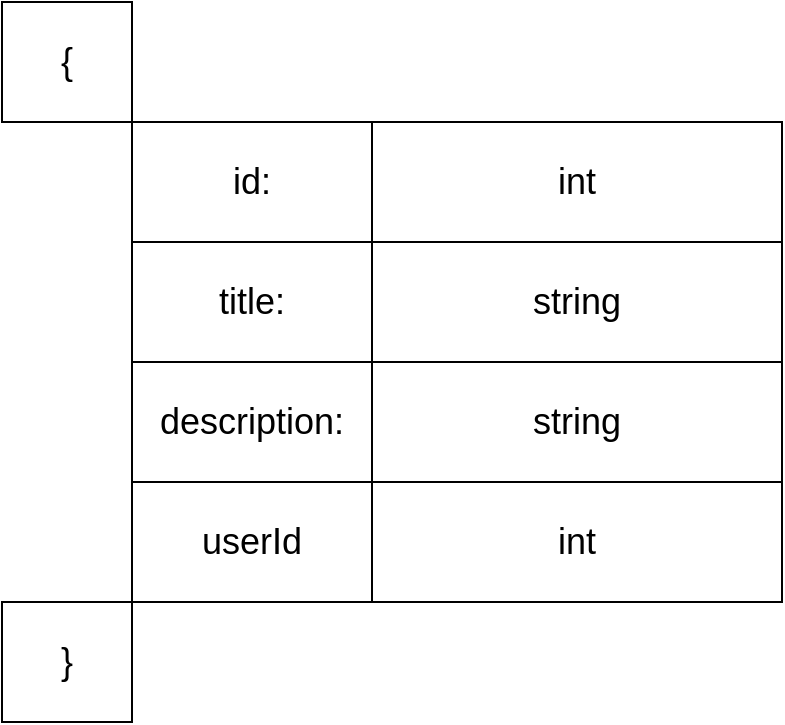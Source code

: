 <mxfile version="20.2.2" type="device"><diagram id="Dxq35WzMwUsP6IHKN92B" name="Page-1"><mxGraphModel dx="1117" dy="788" grid="1" gridSize="10" guides="1" tooltips="1" connect="1" arrows="1" fold="1" page="1" pageScale="1" pageWidth="850" pageHeight="1100" math="0" shadow="0"><root><mxCell id="0"/><mxCell id="1" parent="0"/><mxCell id="JCExrq2TjNHlL_LvLSpH-1" value="&lt;font style=&quot;font-size: 18px;&quot;&gt;id:&lt;/font&gt;" style="rounded=0;whiteSpace=wrap;html=1;" vertex="1" parent="1"><mxGeometry x="305" y="230" width="120" height="60" as="geometry"/></mxCell><mxCell id="JCExrq2TjNHlL_LvLSpH-2" value="&lt;font style=&quot;font-size: 18px;&quot;&gt;title:&lt;/font&gt;" style="rounded=0;whiteSpace=wrap;html=1;" vertex="1" parent="1"><mxGeometry x="305" y="290" width="120" height="60" as="geometry"/></mxCell><mxCell id="JCExrq2TjNHlL_LvLSpH-3" value="&lt;font style=&quot;font-size: 18px;&quot;&gt;description:&lt;/font&gt;" style="rounded=0;whiteSpace=wrap;html=1;" vertex="1" parent="1"><mxGeometry x="305" y="350" width="120" height="60" as="geometry"/></mxCell><mxCell id="JCExrq2TjNHlL_LvLSpH-4" value="&lt;font style=&quot;font-size: 18px;&quot;&gt;userId&lt;/font&gt;" style="rounded=0;whiteSpace=wrap;html=1;" vertex="1" parent="1"><mxGeometry x="305" y="410" width="120" height="60" as="geometry"/></mxCell><mxCell id="JCExrq2TjNHlL_LvLSpH-5" value="&lt;font style=&quot;font-size: 18px;&quot;&gt;int&lt;/font&gt;" style="rounded=0;whiteSpace=wrap;html=1;" vertex="1" parent="1"><mxGeometry x="425" y="230" width="205" height="60" as="geometry"/></mxCell><mxCell id="JCExrq2TjNHlL_LvLSpH-10" value="&lt;font style=&quot;font-size: 18px;&quot;&gt;string&lt;/font&gt;" style="rounded=0;whiteSpace=wrap;html=1;" vertex="1" parent="1"><mxGeometry x="425" y="290" width="205" height="60" as="geometry"/></mxCell><mxCell id="JCExrq2TjNHlL_LvLSpH-11" value="&lt;font style=&quot;font-size: 18px;&quot;&gt;string&lt;/font&gt;" style="rounded=0;whiteSpace=wrap;html=1;" vertex="1" parent="1"><mxGeometry x="425" y="350" width="205" height="60" as="geometry"/></mxCell><mxCell id="JCExrq2TjNHlL_LvLSpH-12" value="&lt;font style=&quot;font-size: 18px;&quot;&gt;int&lt;/font&gt;" style="rounded=0;whiteSpace=wrap;html=1;" vertex="1" parent="1"><mxGeometry x="425" y="410" width="205" height="60" as="geometry"/></mxCell><mxCell id="JCExrq2TjNHlL_LvLSpH-13" value="&lt;font style=&quot;font-size: 18px;&quot;&gt;{&lt;/font&gt;" style="rounded=0;whiteSpace=wrap;html=1;" vertex="1" parent="1"><mxGeometry x="240" y="170" width="65" height="60" as="geometry"/></mxCell><mxCell id="JCExrq2TjNHlL_LvLSpH-14" value="&lt;font style=&quot;font-size: 18px;&quot;&gt;}&lt;/font&gt;" style="rounded=0;whiteSpace=wrap;html=1;" vertex="1" parent="1"><mxGeometry x="240" y="470" width="65" height="60" as="geometry"/></mxCell></root></mxGraphModel></diagram></mxfile>